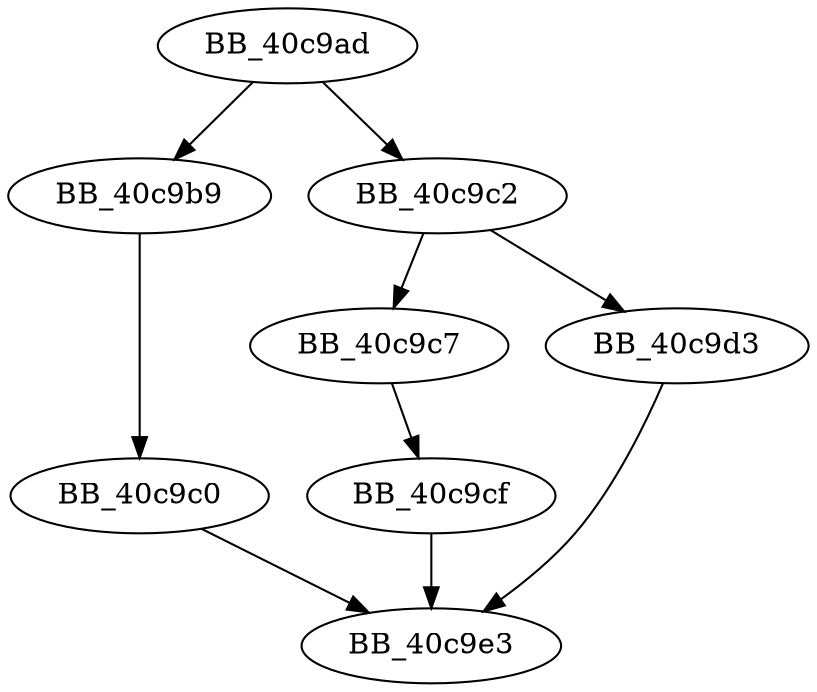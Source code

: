 DiGraph sub_40C9AD{
BB_40c9ad->BB_40c9b9
BB_40c9ad->BB_40c9c2
BB_40c9b9->BB_40c9c0
BB_40c9c0->BB_40c9e3
BB_40c9c2->BB_40c9c7
BB_40c9c2->BB_40c9d3
BB_40c9c7->BB_40c9cf
BB_40c9cf->BB_40c9e3
BB_40c9d3->BB_40c9e3
}
